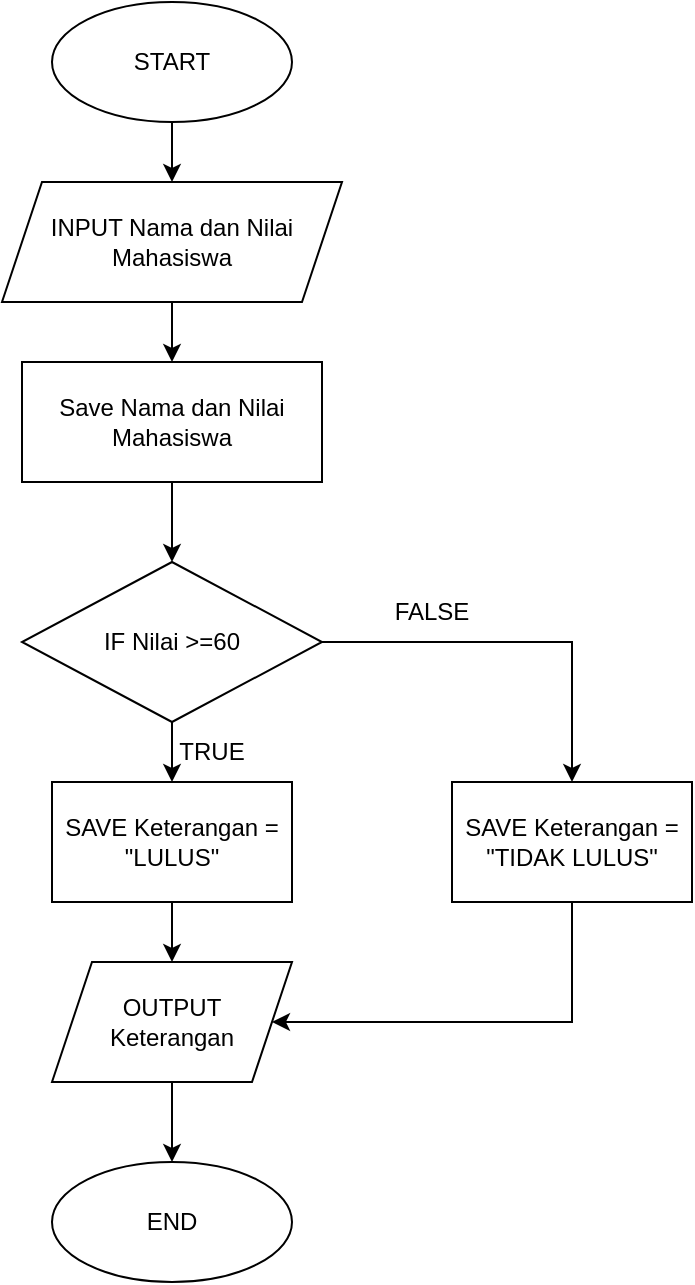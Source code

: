 <mxfile version="20.2.2" type="device"><diagram id="C5RBs43oDa-KdzZeNtuy" name="Page-1"><mxGraphModel dx="946" dy="646" grid="1" gridSize="10" guides="1" tooltips="1" connect="1" arrows="1" fold="1" page="1" pageScale="1" pageWidth="827" pageHeight="1169" math="0" shadow="0"><root><mxCell id="WIyWlLk6GJQsqaUBKTNV-0"/><mxCell id="WIyWlLk6GJQsqaUBKTNV-1" parent="WIyWlLk6GJQsqaUBKTNV-0"/><mxCell id="sKVHrog_KFnDnVR40vCK-3" style="edgeStyle=orthogonalEdgeStyle;rounded=0;orthogonalLoop=1;jettySize=auto;html=1;entryX=0.5;entryY=0;entryDx=0;entryDy=0;" edge="1" parent="WIyWlLk6GJQsqaUBKTNV-1" source="sKVHrog_KFnDnVR40vCK-0" target="sKVHrog_KFnDnVR40vCK-2"><mxGeometry relative="1" as="geometry"/></mxCell><mxCell id="sKVHrog_KFnDnVR40vCK-0" value="START" style="ellipse;whiteSpace=wrap;html=1;" vertex="1" parent="WIyWlLk6GJQsqaUBKTNV-1"><mxGeometry x="330" y="90" width="120" height="60" as="geometry"/></mxCell><mxCell id="sKVHrog_KFnDnVR40vCK-1" value="END" style="ellipse;whiteSpace=wrap;html=1;" vertex="1" parent="WIyWlLk6GJQsqaUBKTNV-1"><mxGeometry x="330" y="670" width="120" height="60" as="geometry"/></mxCell><mxCell id="sKVHrog_KFnDnVR40vCK-5" style="edgeStyle=orthogonalEdgeStyle;rounded=0;orthogonalLoop=1;jettySize=auto;html=1;entryX=0.5;entryY=0;entryDx=0;entryDy=0;" edge="1" parent="WIyWlLk6GJQsqaUBKTNV-1" source="sKVHrog_KFnDnVR40vCK-2" target="sKVHrog_KFnDnVR40vCK-4"><mxGeometry relative="1" as="geometry"/></mxCell><mxCell id="sKVHrog_KFnDnVR40vCK-2" value="INPUT Nama dan Nilai Mahasiswa" style="shape=parallelogram;perimeter=parallelogramPerimeter;whiteSpace=wrap;html=1;fixedSize=1;" vertex="1" parent="WIyWlLk6GJQsqaUBKTNV-1"><mxGeometry x="305" y="180" width="170" height="60" as="geometry"/></mxCell><mxCell id="sKVHrog_KFnDnVR40vCK-7" style="edgeStyle=orthogonalEdgeStyle;rounded=0;orthogonalLoop=1;jettySize=auto;html=1;entryX=0.5;entryY=0;entryDx=0;entryDy=0;" edge="1" parent="WIyWlLk6GJQsqaUBKTNV-1" source="sKVHrog_KFnDnVR40vCK-4" target="sKVHrog_KFnDnVR40vCK-6"><mxGeometry relative="1" as="geometry"/></mxCell><mxCell id="sKVHrog_KFnDnVR40vCK-4" value="Save Nama dan Nilai Mahasiswa" style="rounded=0;whiteSpace=wrap;html=1;" vertex="1" parent="WIyWlLk6GJQsqaUBKTNV-1"><mxGeometry x="315" y="270" width="150" height="60" as="geometry"/></mxCell><mxCell id="sKVHrog_KFnDnVR40vCK-9" style="edgeStyle=orthogonalEdgeStyle;rounded=0;orthogonalLoop=1;jettySize=auto;html=1;entryX=0.5;entryY=0;entryDx=0;entryDy=0;" edge="1" parent="WIyWlLk6GJQsqaUBKTNV-1" source="sKVHrog_KFnDnVR40vCK-6" target="sKVHrog_KFnDnVR40vCK-8"><mxGeometry relative="1" as="geometry"/></mxCell><mxCell id="sKVHrog_KFnDnVR40vCK-11" style="edgeStyle=orthogonalEdgeStyle;rounded=0;orthogonalLoop=1;jettySize=auto;html=1;entryX=0.5;entryY=0;entryDx=0;entryDy=0;" edge="1" parent="WIyWlLk6GJQsqaUBKTNV-1" source="sKVHrog_KFnDnVR40vCK-6" target="sKVHrog_KFnDnVR40vCK-10"><mxGeometry relative="1" as="geometry"/></mxCell><mxCell id="sKVHrog_KFnDnVR40vCK-6" value="IF Nilai &amp;gt;=60" style="rhombus;whiteSpace=wrap;html=1;" vertex="1" parent="WIyWlLk6GJQsqaUBKTNV-1"><mxGeometry x="315" y="370" width="150" height="80" as="geometry"/></mxCell><mxCell id="sKVHrog_KFnDnVR40vCK-15" style="edgeStyle=orthogonalEdgeStyle;rounded=0;orthogonalLoop=1;jettySize=auto;html=1;entryX=0.5;entryY=0;entryDx=0;entryDy=0;" edge="1" parent="WIyWlLk6GJQsqaUBKTNV-1" source="sKVHrog_KFnDnVR40vCK-8" target="sKVHrog_KFnDnVR40vCK-14"><mxGeometry relative="1" as="geometry"/></mxCell><mxCell id="sKVHrog_KFnDnVR40vCK-8" value="SAVE Keterangan = &quot;LULUS&quot;" style="rounded=0;whiteSpace=wrap;html=1;" vertex="1" parent="WIyWlLk6GJQsqaUBKTNV-1"><mxGeometry x="330" y="480" width="120" height="60" as="geometry"/></mxCell><mxCell id="sKVHrog_KFnDnVR40vCK-16" style="edgeStyle=orthogonalEdgeStyle;rounded=0;orthogonalLoop=1;jettySize=auto;html=1;entryX=1;entryY=0.5;entryDx=0;entryDy=0;" edge="1" parent="WIyWlLk6GJQsqaUBKTNV-1" source="sKVHrog_KFnDnVR40vCK-10" target="sKVHrog_KFnDnVR40vCK-14"><mxGeometry relative="1" as="geometry"><Array as="points"><mxPoint x="590" y="600"/></Array></mxGeometry></mxCell><mxCell id="sKVHrog_KFnDnVR40vCK-10" value="SAVE Keterangan = &quot;TIDAK LULUS&quot;" style="rounded=0;whiteSpace=wrap;html=1;" vertex="1" parent="WIyWlLk6GJQsqaUBKTNV-1"><mxGeometry x="530" y="480" width="120" height="60" as="geometry"/></mxCell><mxCell id="sKVHrog_KFnDnVR40vCK-12" value="TRUE" style="text;html=1;strokeColor=none;fillColor=none;align=center;verticalAlign=middle;whiteSpace=wrap;rounded=0;" vertex="1" parent="WIyWlLk6GJQsqaUBKTNV-1"><mxGeometry x="380" y="450" width="60" height="30" as="geometry"/></mxCell><mxCell id="sKVHrog_KFnDnVR40vCK-13" value="FALSE" style="text;html=1;strokeColor=none;fillColor=none;align=center;verticalAlign=middle;whiteSpace=wrap;rounded=0;" vertex="1" parent="WIyWlLk6GJQsqaUBKTNV-1"><mxGeometry x="490" y="380" width="60" height="30" as="geometry"/></mxCell><mxCell id="sKVHrog_KFnDnVR40vCK-17" style="edgeStyle=orthogonalEdgeStyle;rounded=0;orthogonalLoop=1;jettySize=auto;html=1;entryX=0.5;entryY=0;entryDx=0;entryDy=0;" edge="1" parent="WIyWlLk6GJQsqaUBKTNV-1" source="sKVHrog_KFnDnVR40vCK-14" target="sKVHrog_KFnDnVR40vCK-1"><mxGeometry relative="1" as="geometry"/></mxCell><mxCell id="sKVHrog_KFnDnVR40vCK-14" value="OUTPUT&lt;br&gt;Keterangan" style="shape=parallelogram;perimeter=parallelogramPerimeter;whiteSpace=wrap;html=1;fixedSize=1;" vertex="1" parent="WIyWlLk6GJQsqaUBKTNV-1"><mxGeometry x="330" y="570" width="120" height="60" as="geometry"/></mxCell></root></mxGraphModel></diagram></mxfile>